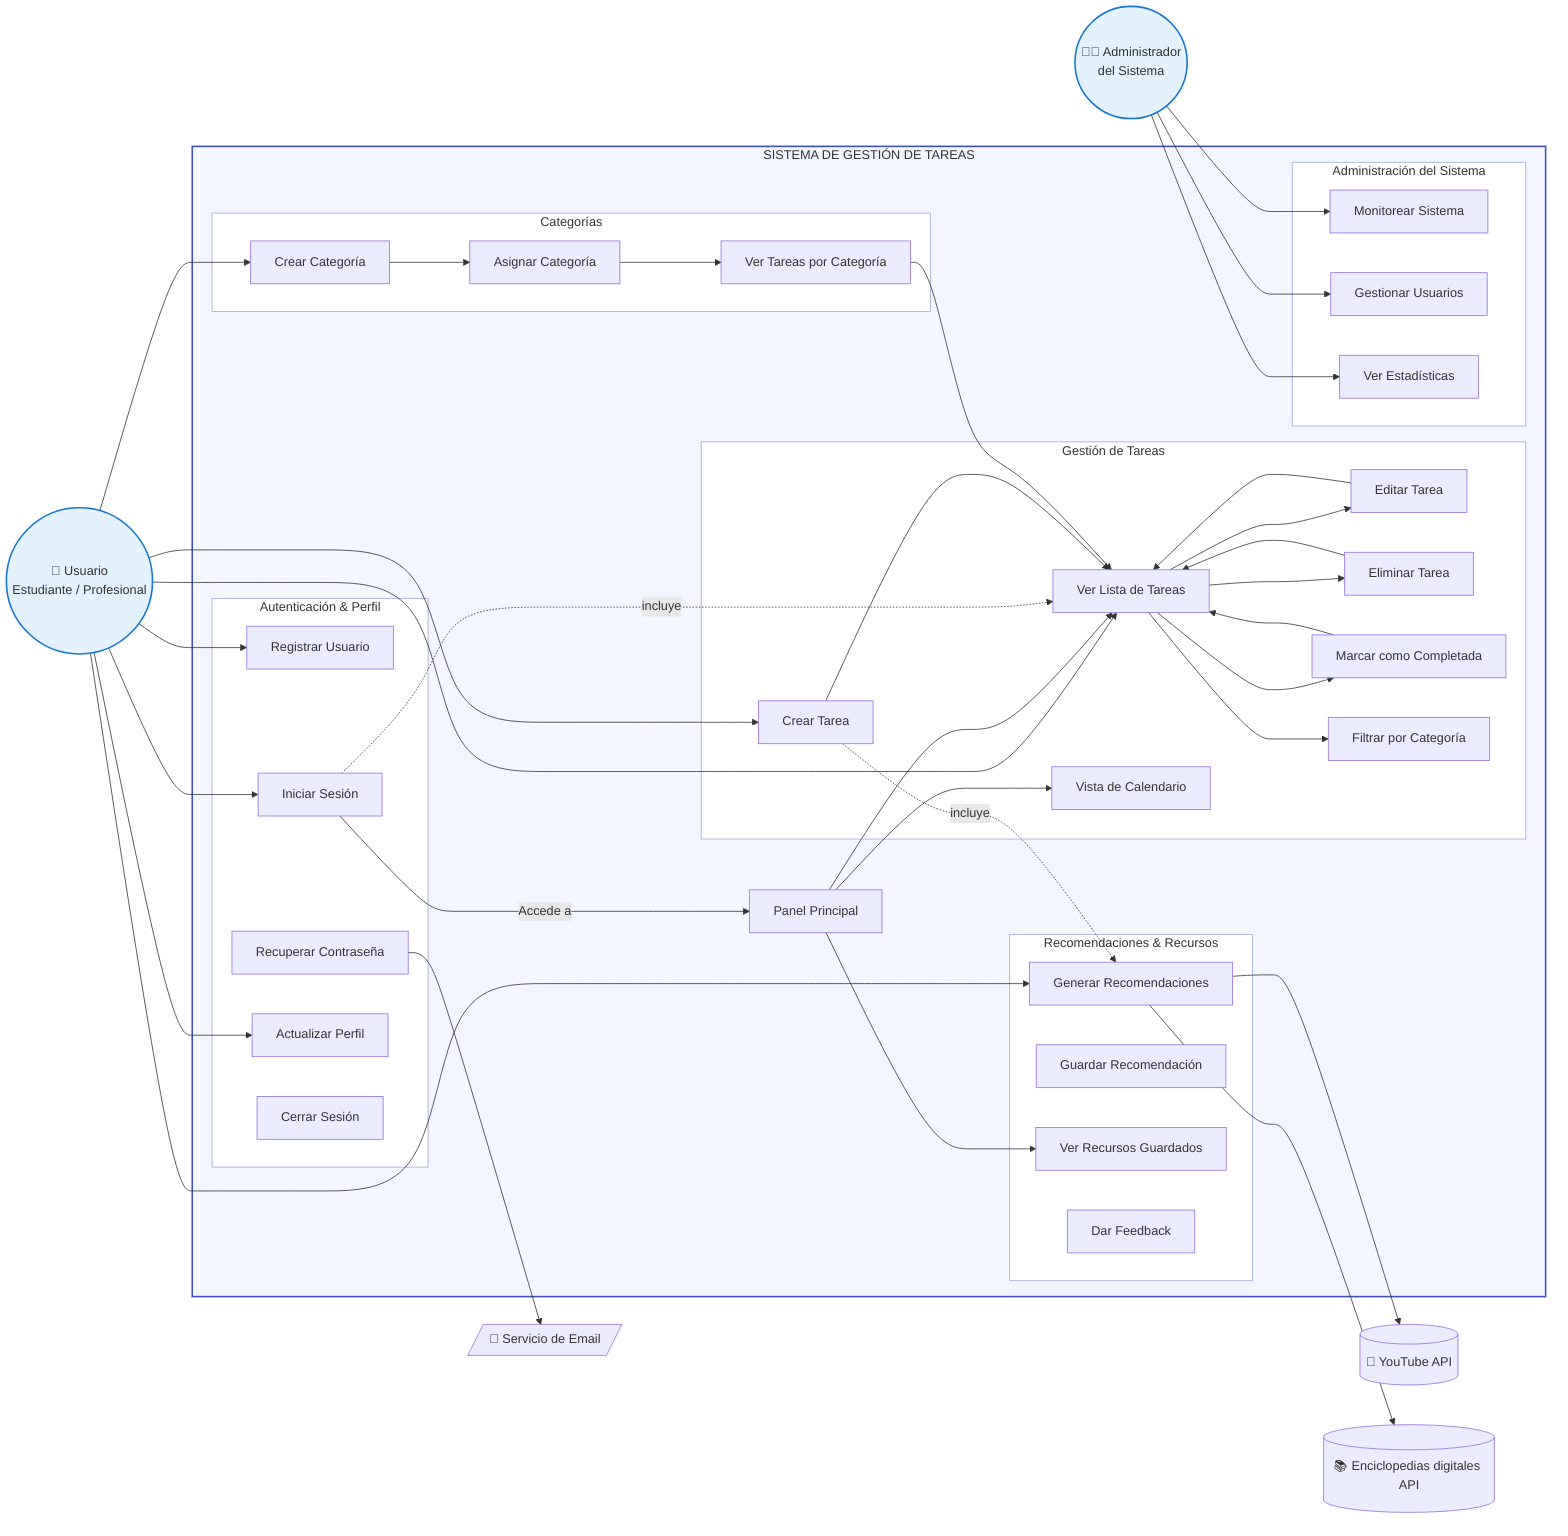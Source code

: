 flowchart LR
    %% Actores
    Usuario((👤 Usuario<br/>Estudiante / Profesional))
    Admin((👨‍💼 Administrador<br/>del Sistema))

    %% APIs externas
    EMAIL[/"📧 Servicio de Email"/]
    YOUTUBE[(🎥 YouTube API)]
    WIKI[(📚 Enciclopedias digitales API)]

    %% Sistema - contenedor principal
    subgraph SISTEMA["SISTEMA DE GESTIÓN DE TAREAS"]
      direction TB

      %% Módulo: Autenticación y Perfil
      subgraph AUTH["Autenticación & Perfil"]
        direction TB
        Reg[Registrar Usuario]
        Login[Iniciar Sesión]
        RecPass[Recuperar Contraseña]
        Perfil[Actualizar Perfil]
        Logout[Cerrar Sesión]
      end

      %% Módulo: Panel / Dashboard
      Dash[Panel Principal]

      %% Módulo: Gestión de Tareas
      subgraph TASKS["Gestión de Tareas"]
        direction TB
        Crear[Crear Tarea]
        Editar[Editar Tarea]
        Eliminar[Eliminar Tarea]
        Completar[Marcar como Completada]
        VerLista[Ver Lista de Tareas]
        Filtrar[Filtrar por Categoría]
        Calendario[Vista de Calendario]
      end

      %% Módulo: Categorías
      subgraph CATS["Categorías"]
        direction TB
        CrearCat[Crear Categoría]
        AsignarCat[Asignar Categoría]
        VerPorCat[Ver Tareas por Categoría]
      end

      %% Módulo: Recomendaciones
      subgraph RECS["Recomendaciones & Recursos"]
        direction TB
        GenRec[Generar Recomendaciones]
        GuardarRec[Guardar Recomendación]
        VerRecursos[Ver Recursos Guardados]
        Feedback[Dar Feedback]
      end

      %% Módulo: Administración
      subgraph ADMINMOD["Administración del Sistema"]
        direction TB
        Monitoreo[Monitorear Sistema]
        GestionUsuarios[Gestionar Usuarios]
        Estadisticas[Ver Estadísticas]
      end

    end

    %% Conexiones actor -> sistema
    Usuario --> Reg
    Usuario --> Login
    Usuario --> VerLista
    Usuario --> Crear
    Usuario --> CrearCat
    Usuario --> GenRec
    Usuario --> Perfil

    Admin --> Monitoreo
    Admin --> GestionUsuarios
    Admin --> Estadisticas

    %% Flujo lógico / Navegación
    Login -->|Accede a| Dash
    Dash --> VerLista
    Dash --> Calendario
    Dash --> VerRecursos

    %% Dependencias / includes (marcadas con etiqueta)
    Crear -.->|incluye| GenRec
    Login -.->|incluye| VerLista

    %% Acciones dentro del módulo de tareas
    VerLista --> Filtrar
    VerLista --> Editar
    VerLista --> Eliminar
    VerLista --> Completar
    Crear --> VerLista
    Editar --> VerLista
    Eliminar --> VerLista
    Completar --> VerLista

    %% Categorías
    CrearCat --> AsignarCat
    AsignarCat --> VerPorCat
    VerPorCat --> VerLista

    %% Recomendaciones -> APIs externas
    GenRec --> YOUTUBE
    GenRec --> WIKI
    RecPass --> EMAIL

    %% Estética / clases (opcional)
    classDef actores fill:#e3f2fd,stroke:#1976d2,stroke-width:2px;
    classDef sistema fill:#f3f6ff,stroke:#3f51b5,stroke-width:2px;
    classDef modulo fill:#ffffff,stroke:#9fa8da,stroke-width:1px;
    class Usuario,Admin actores;
    class SISTEMA sistema;
    class AUTH,TASKS,CATS,RECS,ADMINMOD modulo;